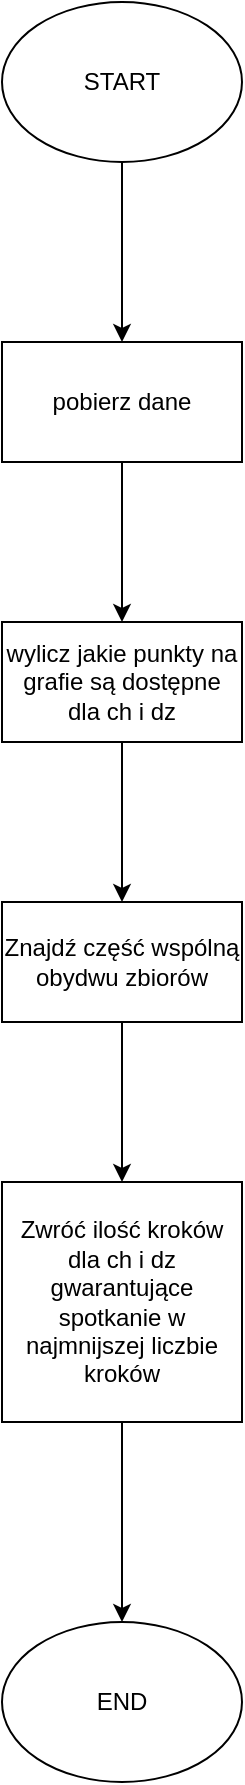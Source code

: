 <mxfile version="14.1.9" type="device"><diagram id="GPxDl-45ApTU9qviPv74" name="Page-1"><mxGraphModel dx="1038" dy="548" grid="1" gridSize="10" guides="1" tooltips="1" connect="1" arrows="1" fold="1" page="1" pageScale="1" pageWidth="827" pageHeight="1169" math="0" shadow="0"><root><mxCell id="0"/><mxCell id="1" parent="0"/><mxCell id="WEj1xAUxvypXkt8GvQsL-3" value="" style="edgeStyle=orthogonalEdgeStyle;rounded=0;orthogonalLoop=1;jettySize=auto;html=1;" edge="1" parent="1" source="WEj1xAUxvypXkt8GvQsL-1" target="WEj1xAUxvypXkt8GvQsL-2"><mxGeometry relative="1" as="geometry"/></mxCell><mxCell id="WEj1xAUxvypXkt8GvQsL-1" value="START" style="ellipse;whiteSpace=wrap;html=1;" vertex="1" parent="1"><mxGeometry x="310" y="30" width="120" height="80" as="geometry"/></mxCell><mxCell id="WEj1xAUxvypXkt8GvQsL-5" value="" style="edgeStyle=orthogonalEdgeStyle;rounded=0;orthogonalLoop=1;jettySize=auto;html=1;" edge="1" parent="1" source="WEj1xAUxvypXkt8GvQsL-2" target="WEj1xAUxvypXkt8GvQsL-4"><mxGeometry relative="1" as="geometry"/></mxCell><mxCell id="WEj1xAUxvypXkt8GvQsL-2" value="pobierz dane" style="whiteSpace=wrap;html=1;" vertex="1" parent="1"><mxGeometry x="310" y="200" width="120" height="60" as="geometry"/></mxCell><mxCell id="WEj1xAUxvypXkt8GvQsL-7" value="" style="edgeStyle=orthogonalEdgeStyle;rounded=0;orthogonalLoop=1;jettySize=auto;html=1;" edge="1" parent="1" source="WEj1xAUxvypXkt8GvQsL-4" target="WEj1xAUxvypXkt8GvQsL-6"><mxGeometry relative="1" as="geometry"/></mxCell><mxCell id="WEj1xAUxvypXkt8GvQsL-4" value="wylicz jakie punkty na grafie są dostępne dla ch i dz" style="whiteSpace=wrap;html=1;" vertex="1" parent="1"><mxGeometry x="310" y="340" width="120" height="60" as="geometry"/></mxCell><mxCell id="WEj1xAUxvypXkt8GvQsL-9" value="" style="edgeStyle=orthogonalEdgeStyle;rounded=0;orthogonalLoop=1;jettySize=auto;html=1;" edge="1" parent="1" source="WEj1xAUxvypXkt8GvQsL-6" target="WEj1xAUxvypXkt8GvQsL-8"><mxGeometry relative="1" as="geometry"/></mxCell><mxCell id="WEj1xAUxvypXkt8GvQsL-6" value="Znajdź część wspólną obydwu zbiorów" style="whiteSpace=wrap;html=1;" vertex="1" parent="1"><mxGeometry x="310" y="480" width="120" height="60" as="geometry"/></mxCell><mxCell id="WEj1xAUxvypXkt8GvQsL-11" value="" style="edgeStyle=orthogonalEdgeStyle;rounded=0;orthogonalLoop=1;jettySize=auto;html=1;" edge="1" parent="1" source="WEj1xAUxvypXkt8GvQsL-8" target="WEj1xAUxvypXkt8GvQsL-10"><mxGeometry relative="1" as="geometry"/></mxCell><mxCell id="WEj1xAUxvypXkt8GvQsL-8" value="Zwróć ilość kroków dla ch i dz gwarantujące spotkanie w najmnijszej liczbie kroków" style="whiteSpace=wrap;html=1;" vertex="1" parent="1"><mxGeometry x="310" y="620" width="120" height="120" as="geometry"/></mxCell><mxCell id="WEj1xAUxvypXkt8GvQsL-10" value="END" style="ellipse;whiteSpace=wrap;html=1;" vertex="1" parent="1"><mxGeometry x="310" y="840" width="120" height="80" as="geometry"/></mxCell></root></mxGraphModel></diagram></mxfile>